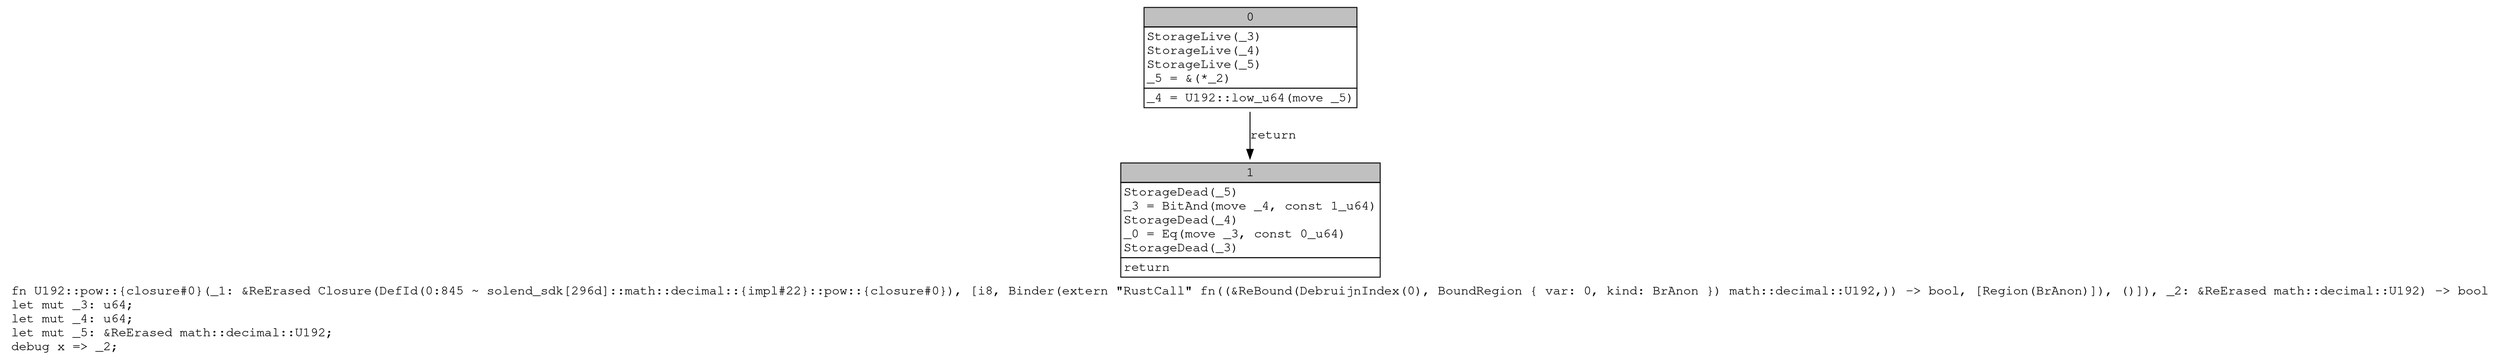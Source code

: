 digraph Mir_0_845 {
    graph [fontname="Courier, monospace"];
    node [fontname="Courier, monospace"];
    edge [fontname="Courier, monospace"];
    label=<fn U192::pow::{closure#0}(_1: &amp;ReErased Closure(DefId(0:845 ~ solend_sdk[296d]::math::decimal::{impl#22}::pow::{closure#0}), [i8, Binder(extern &quot;RustCall&quot; fn((&amp;ReBound(DebruijnIndex(0), BoundRegion { var: 0, kind: BrAnon }) math::decimal::U192,)) -&gt; bool, [Region(BrAnon)]), ()]), _2: &amp;ReErased math::decimal::U192) -&gt; bool<br align="left"/>let mut _3: u64;<br align="left"/>let mut _4: u64;<br align="left"/>let mut _5: &amp;ReErased math::decimal::U192;<br align="left"/>debug x =&gt; _2;<br align="left"/>>;
    bb0__0_845 [shape="none", label=<<table border="0" cellborder="1" cellspacing="0"><tr><td bgcolor="gray" align="center" colspan="1">0</td></tr><tr><td align="left" balign="left">StorageLive(_3)<br/>StorageLive(_4)<br/>StorageLive(_5)<br/>_5 = &amp;(*_2)<br/></td></tr><tr><td align="left">_4 = U192::low_u64(move _5)</td></tr></table>>];
    bb1__0_845 [shape="none", label=<<table border="0" cellborder="1" cellspacing="0"><tr><td bgcolor="gray" align="center" colspan="1">1</td></tr><tr><td align="left" balign="left">StorageDead(_5)<br/>_3 = BitAnd(move _4, const 1_u64)<br/>StorageDead(_4)<br/>_0 = Eq(move _3, const 0_u64)<br/>StorageDead(_3)<br/></td></tr><tr><td align="left">return</td></tr></table>>];
    bb0__0_845 -> bb1__0_845 [label="return"];
}
